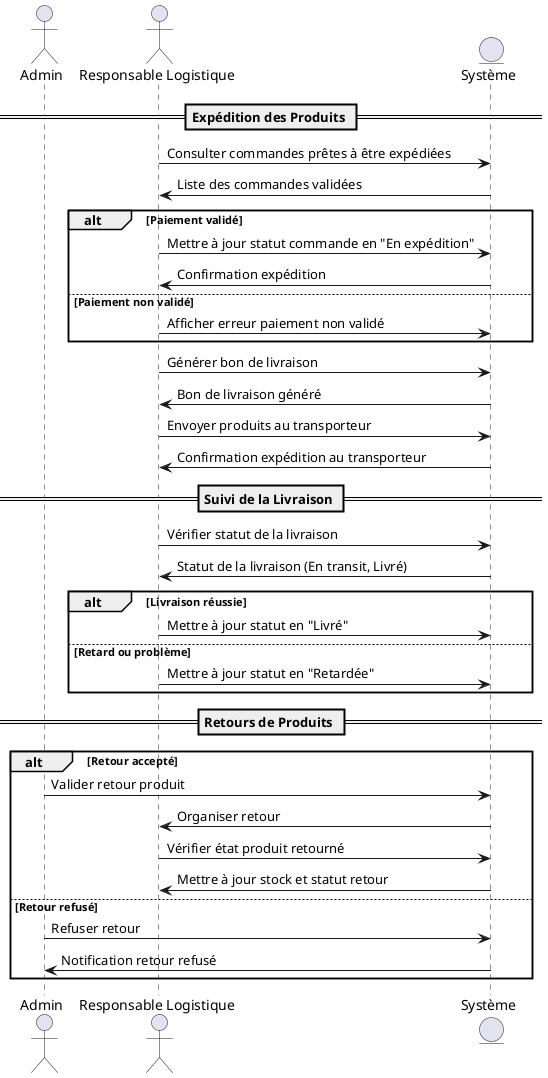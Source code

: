 @startuml
actor "Admin" as Admin
actor "Responsable Logistique" as RL
entity "Système" as Systeme

== Expédition des Produits ==

RL -> Systeme : Consulter commandes prêtes à être expédiées
Systeme -> RL : Liste des commandes validées

alt Paiement validé
    RL -> Systeme : Mettre à jour statut commande en "En expédition"
    Systeme -> RL : Confirmation expédition
else Paiement non validé
    RL -> Systeme : Afficher erreur paiement non validé
end

RL -> Systeme : Générer bon de livraison
Systeme -> RL : Bon de livraison généré

RL -> Systeme : Envoyer produits au transporteur
Systeme -> RL : Confirmation expédition au transporteur

== Suivi de la Livraison ==

RL -> Systeme : Vérifier statut de la livraison
Systeme -> RL : Statut de la livraison (En transit, Livré)

alt Livraison réussie
    RL -> Systeme : Mettre à jour statut en "Livré"
else Retard ou problème
    RL -> Systeme : Mettre à jour statut en "Retardée"
end

== Retours de Produits ==

alt Retour accepté
    Admin -> Systeme : Valider retour produit
    Systeme -> RL : Organiser retour
    RL -> Systeme : Vérifier état produit retourné
    Systeme -> RL : Mettre à jour stock et statut retour
else Retour refusé
    Admin -> Systeme : Refuser retour
    Systeme -> Admin : Notification retour refusé
end

@enduml
